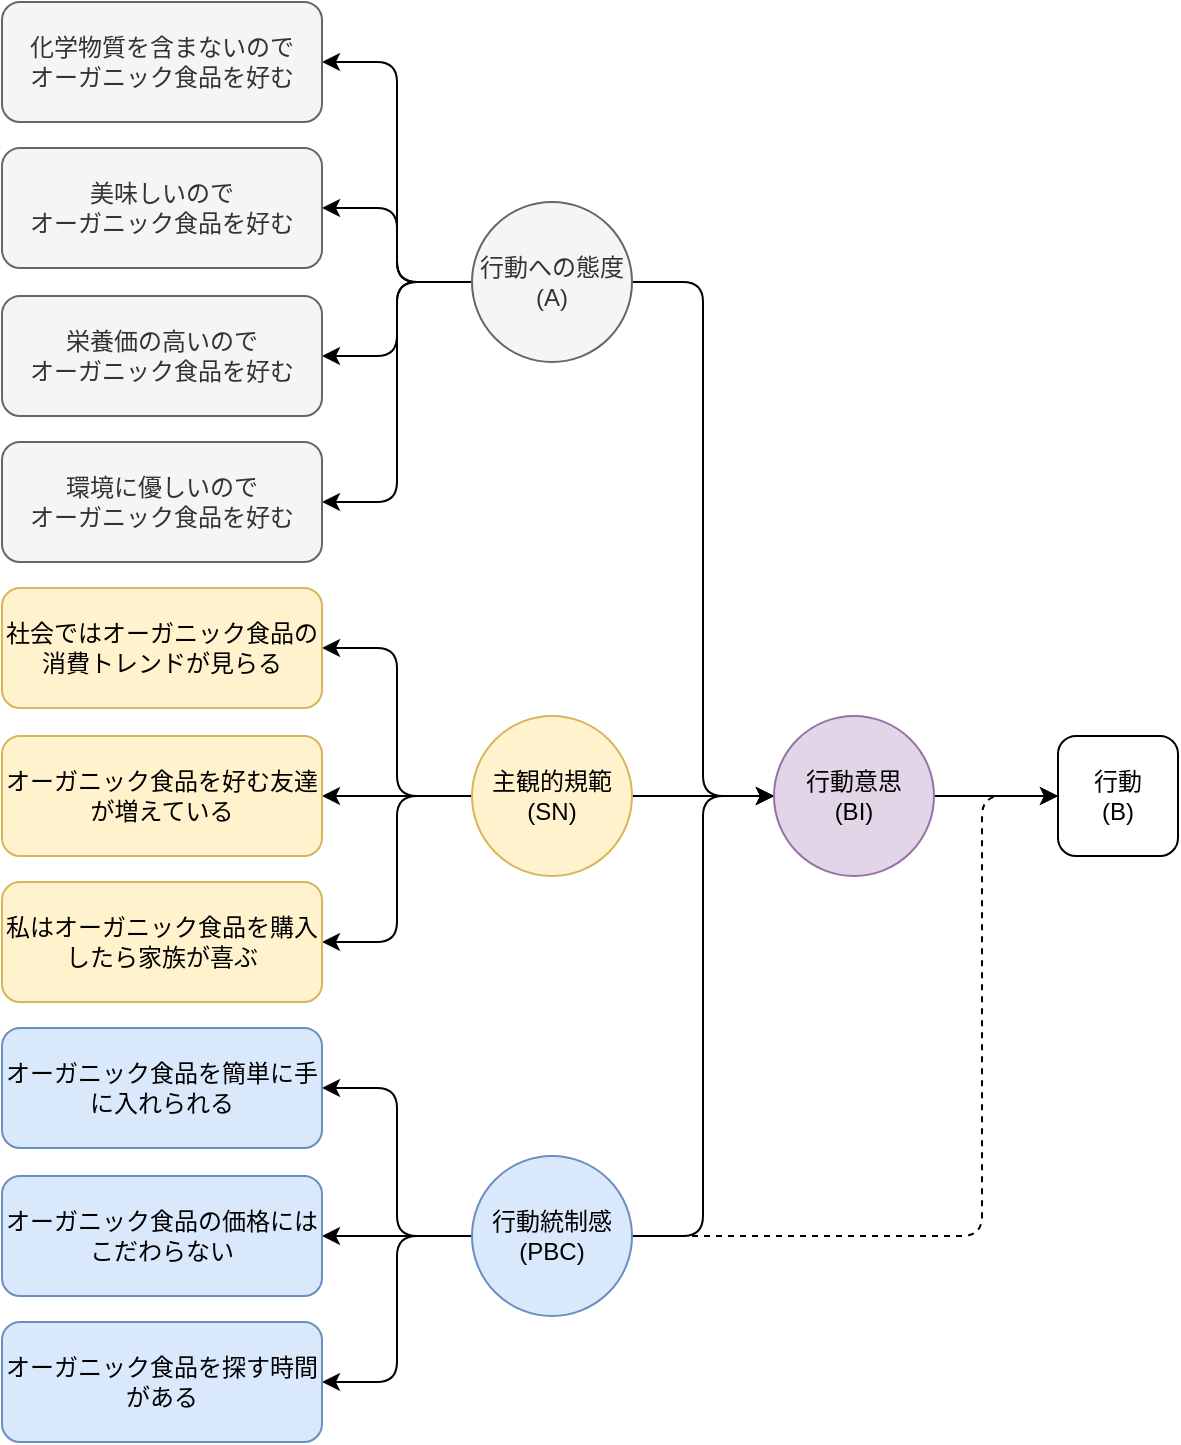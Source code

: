 <mxfile version="20.2.8" type="device"><diagram id="P8wka1WNHysXQKmYr82N" name="tpb"><mxGraphModel dx="1221" dy="885" grid="1" gridSize="10" guides="1" tooltips="1" connect="1" arrows="1" fold="1" page="1" pageScale="1" pageWidth="1169" pageHeight="827" math="0" shadow="0"><root><mxCell id="0"/><mxCell id="1" parent="0"/><mxCell id="bhiANax5WNn-YRjbF6ol-19" style="edgeStyle=orthogonalEdgeStyle;rounded=1;orthogonalLoop=1;jettySize=auto;html=1;entryX=1;entryY=0.5;entryDx=0;entryDy=0;" parent="1" source="bhiANax5WNn-YRjbF6ol-3" target="bhiANax5WNn-YRjbF6ol-9" edge="1"><mxGeometry relative="1" as="geometry"/></mxCell><mxCell id="bhiANax5WNn-YRjbF6ol-20" style="edgeStyle=orthogonalEdgeStyle;rounded=1;orthogonalLoop=1;jettySize=auto;html=1;entryX=1;entryY=0.5;entryDx=0;entryDy=0;" parent="1" source="bhiANax5WNn-YRjbF6ol-3" target="bhiANax5WNn-YRjbF6ol-10" edge="1"><mxGeometry relative="1" as="geometry"/></mxCell><mxCell id="bhiANax5WNn-YRjbF6ol-21" style="edgeStyle=orthogonalEdgeStyle;rounded=1;orthogonalLoop=1;jettySize=auto;html=1;entryX=1;entryY=0.5;entryDx=0;entryDy=0;" parent="1" source="bhiANax5WNn-YRjbF6ol-3" target="bhiANax5WNn-YRjbF6ol-11" edge="1"><mxGeometry relative="1" as="geometry"/></mxCell><mxCell id="bhiANax5WNn-YRjbF6ol-22" style="edgeStyle=orthogonalEdgeStyle;rounded=1;orthogonalLoop=1;jettySize=auto;html=1;entryX=1;entryY=0.5;entryDx=0;entryDy=0;" parent="1" source="bhiANax5WNn-YRjbF6ol-3" target="bhiANax5WNn-YRjbF6ol-12" edge="1"><mxGeometry relative="1" as="geometry"/></mxCell><mxCell id="Ay_CaVtllzg973QIDane-1" style="edgeStyle=orthogonalEdgeStyle;rounded=1;orthogonalLoop=1;jettySize=auto;html=1;entryX=0;entryY=0.5;entryDx=0;entryDy=0;" edge="1" parent="1" source="bhiANax5WNn-YRjbF6ol-3" target="bhiANax5WNn-YRjbF6ol-7"><mxGeometry relative="1" as="geometry"/></mxCell><mxCell id="bhiANax5WNn-YRjbF6ol-3" value="行動への態度&lt;br&gt;(A)" style="ellipse;whiteSpace=wrap;html=1;aspect=fixed;fillColor=#f5f5f5;fontColor=#333333;strokeColor=#666666;" parent="1" vertex="1"><mxGeometry x="385" y="140" width="80" height="80" as="geometry"/></mxCell><mxCell id="bhiANax5WNn-YRjbF6ol-23" style="edgeStyle=orthogonalEdgeStyle;rounded=1;orthogonalLoop=1;jettySize=auto;html=1;entryX=1;entryY=0.5;entryDx=0;entryDy=0;" parent="1" source="bhiANax5WNn-YRjbF6ol-4" target="bhiANax5WNn-YRjbF6ol-13" edge="1"><mxGeometry relative="1" as="geometry"/></mxCell><mxCell id="bhiANax5WNn-YRjbF6ol-24" style="edgeStyle=orthogonalEdgeStyle;rounded=1;orthogonalLoop=1;jettySize=auto;html=1;entryX=1;entryY=0.5;entryDx=0;entryDy=0;" parent="1" source="bhiANax5WNn-YRjbF6ol-4" target="bhiANax5WNn-YRjbF6ol-14" edge="1"><mxGeometry relative="1" as="geometry"/></mxCell><mxCell id="bhiANax5WNn-YRjbF6ol-25" style="edgeStyle=orthogonalEdgeStyle;rounded=1;orthogonalLoop=1;jettySize=auto;html=1;entryX=1;entryY=0.5;entryDx=0;entryDy=0;" parent="1" source="bhiANax5WNn-YRjbF6ol-4" target="bhiANax5WNn-YRjbF6ol-15" edge="1"><mxGeometry relative="1" as="geometry"/></mxCell><mxCell id="Ay_CaVtllzg973QIDane-2" style="edgeStyle=orthogonalEdgeStyle;rounded=1;orthogonalLoop=1;jettySize=auto;html=1;entryX=0;entryY=0.5;entryDx=0;entryDy=0;" edge="1" parent="1" source="bhiANax5WNn-YRjbF6ol-4" target="bhiANax5WNn-YRjbF6ol-7"><mxGeometry relative="1" as="geometry"/></mxCell><mxCell id="bhiANax5WNn-YRjbF6ol-4" value="主観的規範&lt;br&gt;(SN)" style="ellipse;whiteSpace=wrap;html=1;aspect=fixed;fillColor=#fff2cc;strokeColor=#d6b656;" parent="1" vertex="1"><mxGeometry x="385" y="397" width="80" height="80" as="geometry"/></mxCell><mxCell id="bhiANax5WNn-YRjbF6ol-26" style="edgeStyle=orthogonalEdgeStyle;rounded=1;orthogonalLoop=1;jettySize=auto;html=1;entryX=1;entryY=0.5;entryDx=0;entryDy=0;" parent="1" source="bhiANax5WNn-YRjbF6ol-5" target="bhiANax5WNn-YRjbF6ol-18" edge="1"><mxGeometry relative="1" as="geometry"/></mxCell><mxCell id="bhiANax5WNn-YRjbF6ol-27" style="edgeStyle=orthogonalEdgeStyle;rounded=1;orthogonalLoop=1;jettySize=auto;html=1;entryX=1;entryY=0.5;entryDx=0;entryDy=0;" parent="1" source="bhiANax5WNn-YRjbF6ol-5" target="bhiANax5WNn-YRjbF6ol-16" edge="1"><mxGeometry relative="1" as="geometry"/></mxCell><mxCell id="bhiANax5WNn-YRjbF6ol-28" style="edgeStyle=orthogonalEdgeStyle;rounded=1;orthogonalLoop=1;jettySize=auto;html=1;entryX=1;entryY=0.5;entryDx=0;entryDy=0;" parent="1" source="bhiANax5WNn-YRjbF6ol-5" target="bhiANax5WNn-YRjbF6ol-17" edge="1"><mxGeometry relative="1" as="geometry"/></mxCell><mxCell id="Ay_CaVtllzg973QIDane-3" style="edgeStyle=orthogonalEdgeStyle;rounded=1;orthogonalLoop=1;jettySize=auto;html=1;entryX=0;entryY=0.5;entryDx=0;entryDy=0;" edge="1" parent="1" source="bhiANax5WNn-YRjbF6ol-5" target="bhiANax5WNn-YRjbF6ol-7"><mxGeometry relative="1" as="geometry"/></mxCell><mxCell id="Ay_CaVtllzg973QIDane-5" style="edgeStyle=orthogonalEdgeStyle;rounded=1;orthogonalLoop=1;jettySize=auto;html=1;entryX=0;entryY=0.5;entryDx=0;entryDy=0;dashed=1;" edge="1" parent="1" source="bhiANax5WNn-YRjbF6ol-5" target="bhiANax5WNn-YRjbF6ol-8"><mxGeometry relative="1" as="geometry"><Array as="points"><mxPoint x="640" y="657"/><mxPoint x="640" y="437"/></Array></mxGeometry></mxCell><mxCell id="bhiANax5WNn-YRjbF6ol-5" value="行動統制感&lt;br&gt;(PBC)" style="ellipse;whiteSpace=wrap;html=1;aspect=fixed;fillColor=#dae8fc;strokeColor=#6c8ebf;" parent="1" vertex="1"><mxGeometry x="385" y="617" width="80" height="80" as="geometry"/></mxCell><mxCell id="Ay_CaVtllzg973QIDane-4" style="edgeStyle=orthogonalEdgeStyle;rounded=1;orthogonalLoop=1;jettySize=auto;html=1;entryX=0;entryY=0.5;entryDx=0;entryDy=0;" edge="1" parent="1" source="bhiANax5WNn-YRjbF6ol-7" target="bhiANax5WNn-YRjbF6ol-8"><mxGeometry relative="1" as="geometry"/></mxCell><mxCell id="bhiANax5WNn-YRjbF6ol-7" value="行動意思&lt;br&gt;(BI)" style="ellipse;whiteSpace=wrap;html=1;aspect=fixed;fillColor=#e1d5e7;strokeColor=#9673a6;" parent="1" vertex="1"><mxGeometry x="536" y="397" width="80" height="80" as="geometry"/></mxCell><mxCell id="bhiANax5WNn-YRjbF6ol-8" value="行動&lt;br&gt;(B)" style="rounded=1;whiteSpace=wrap;html=1;" parent="1" vertex="1"><mxGeometry x="678" y="407" width="60" height="60" as="geometry"/></mxCell><mxCell id="bhiANax5WNn-YRjbF6ol-9" value="化学物質を含まないので&lt;br&gt;オーガニック食品を好む" style="rounded=1;whiteSpace=wrap;html=1;fillColor=#f5f5f5;fontColor=#333333;strokeColor=#666666;" parent="1" vertex="1"><mxGeometry x="150" y="40" width="160" height="60" as="geometry"/></mxCell><mxCell id="bhiANax5WNn-YRjbF6ol-10" value="美味しいので&lt;br&gt;オーガニック食品を好む" style="rounded=1;whiteSpace=wrap;html=1;fillColor=#f5f5f5;fontColor=#333333;strokeColor=#666666;" parent="1" vertex="1"><mxGeometry x="150" y="113" width="160" height="60" as="geometry"/></mxCell><mxCell id="bhiANax5WNn-YRjbF6ol-11" value="栄養価の高いので&lt;br&gt;オーガニック食品を好む" style="rounded=1;whiteSpace=wrap;html=1;fillColor=#f5f5f5;fontColor=#333333;strokeColor=#666666;" parent="1" vertex="1"><mxGeometry x="150" y="187" width="160" height="60" as="geometry"/></mxCell><mxCell id="bhiANax5WNn-YRjbF6ol-12" value="環境に優しいので&lt;br&gt;オーガニック食品を好む" style="rounded=1;whiteSpace=wrap;html=1;fillColor=#f5f5f5;fontColor=#333333;strokeColor=#666666;" parent="1" vertex="1"><mxGeometry x="150" y="260" width="160" height="60" as="geometry"/></mxCell><mxCell id="bhiANax5WNn-YRjbF6ol-13" value="社会ではオーガニック食品の消費トレンドが見らる" style="rounded=1;whiteSpace=wrap;html=1;fillColor=#fff2cc;strokeColor=#d6b656;" parent="1" vertex="1"><mxGeometry x="150" y="333" width="160" height="60" as="geometry"/></mxCell><mxCell id="bhiANax5WNn-YRjbF6ol-14" value="オーガニック食品を好む友達が増えている" style="rounded=1;whiteSpace=wrap;html=1;fillColor=#fff2cc;strokeColor=#d6b656;" parent="1" vertex="1"><mxGeometry x="150" y="407" width="160" height="60" as="geometry"/></mxCell><mxCell id="bhiANax5WNn-YRjbF6ol-15" value="私はオーガニック食品を購入したら家族が喜ぶ" style="rounded=1;whiteSpace=wrap;html=1;fillColor=#fff2cc;strokeColor=#d6b656;" parent="1" vertex="1"><mxGeometry x="150" y="480" width="160" height="60" as="geometry"/></mxCell><mxCell id="bhiANax5WNn-YRjbF6ol-16" value="オーガニック食品の価格にはこだわらない" style="rounded=1;whiteSpace=wrap;html=1;fillColor=#dae8fc;strokeColor=#6c8ebf;" parent="1" vertex="1"><mxGeometry x="150" y="627" width="160" height="60" as="geometry"/></mxCell><mxCell id="bhiANax5WNn-YRjbF6ol-17" value="オーガニック食品を探す時間がある" style="rounded=1;whiteSpace=wrap;html=1;fillColor=#dae8fc;strokeColor=#6c8ebf;" parent="1" vertex="1"><mxGeometry x="150" y="700" width="160" height="60" as="geometry"/></mxCell><mxCell id="bhiANax5WNn-YRjbF6ol-18" value="オーガニック食品を簡単に手に入れられる" style="rounded=1;whiteSpace=wrap;html=1;fillColor=#dae8fc;strokeColor=#6c8ebf;" parent="1" vertex="1"><mxGeometry x="150" y="553" width="160" height="60" as="geometry"/></mxCell></root></mxGraphModel></diagram></mxfile>